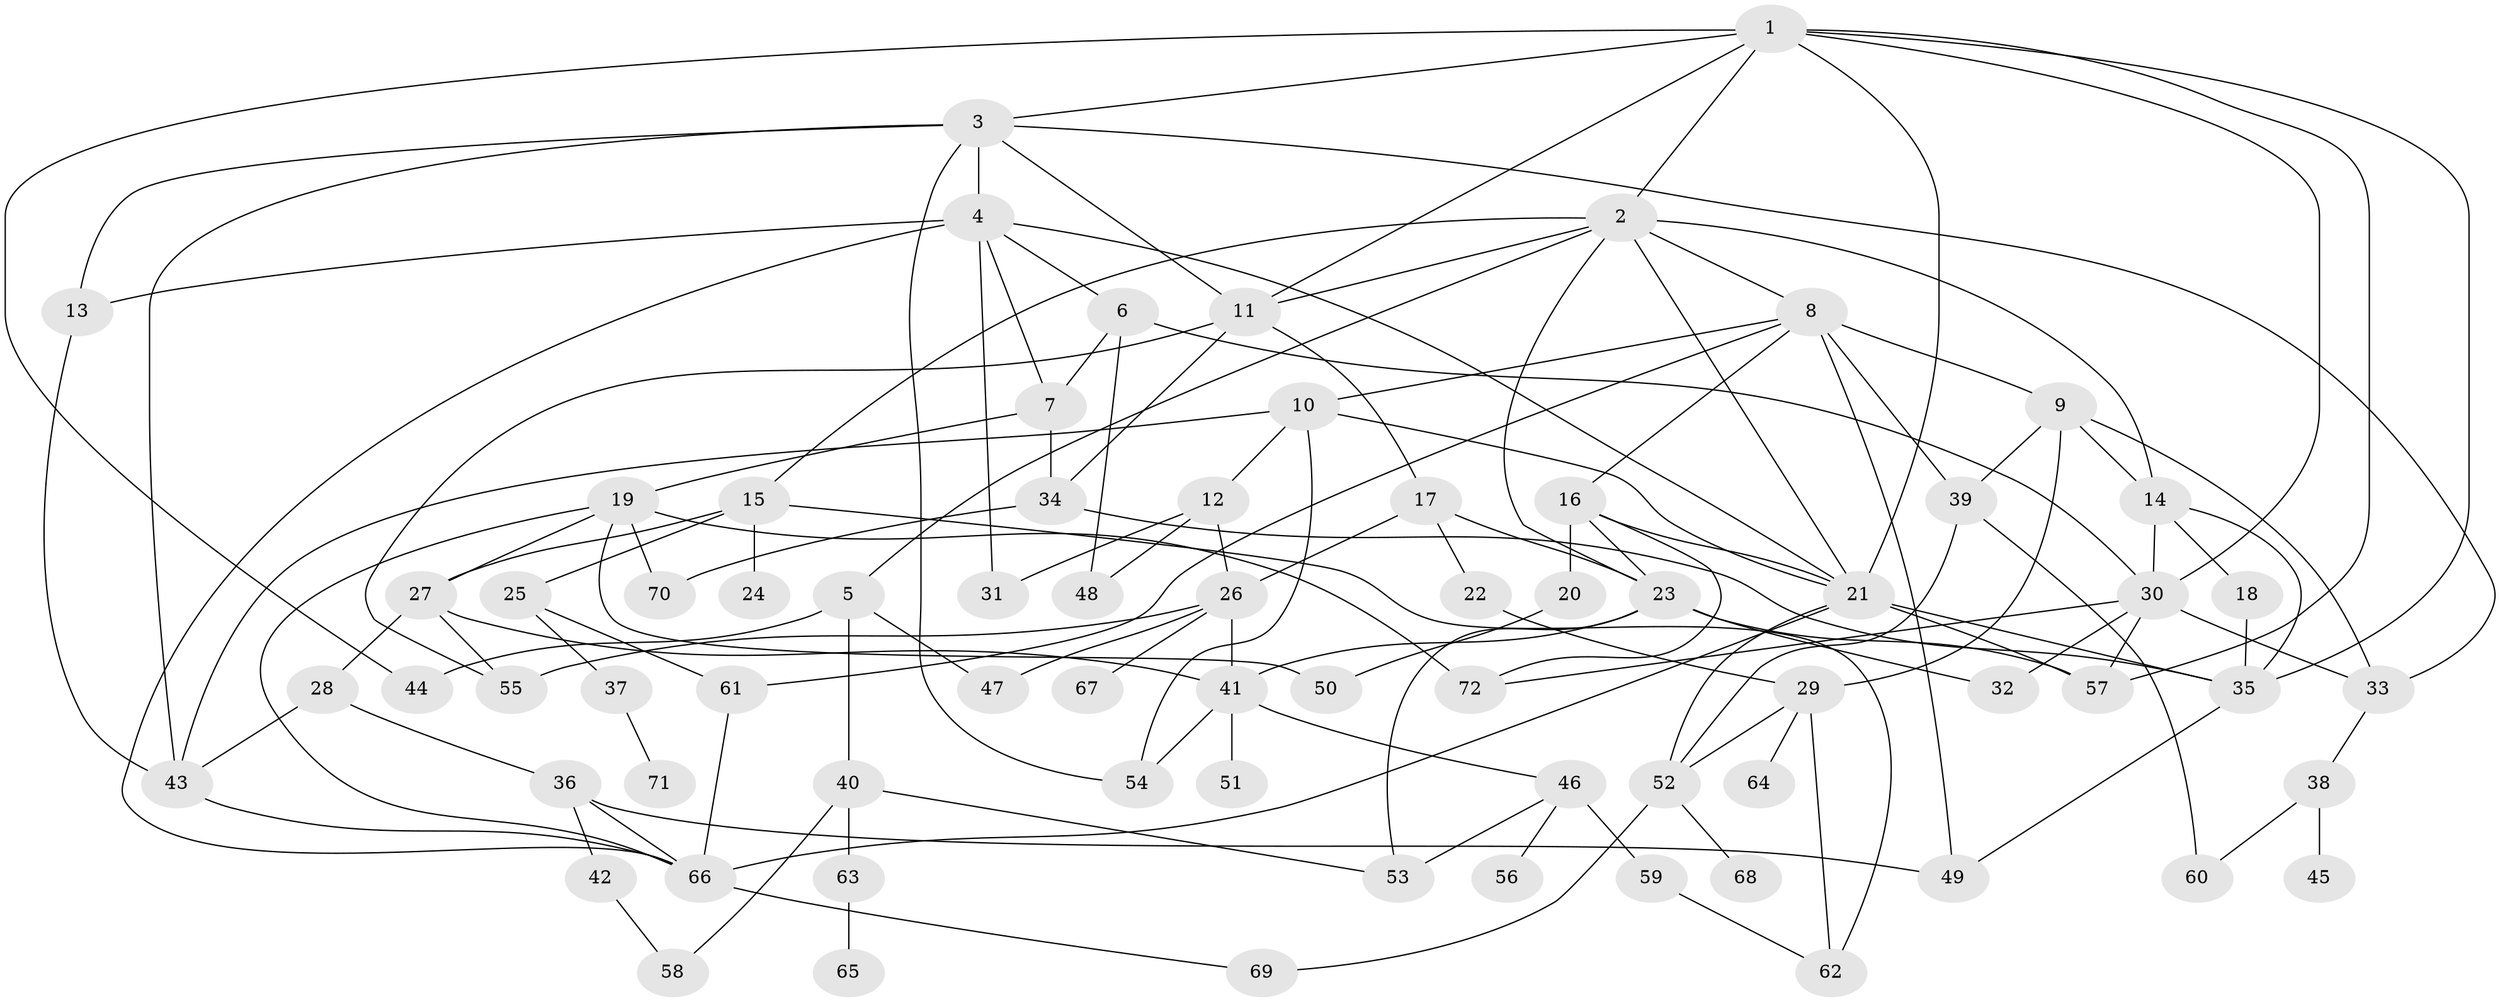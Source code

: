 // original degree distribution, {5: 0.07692307692307693, 7: 0.04895104895104895, 9: 0.006993006993006993, 4: 0.13986013986013987, 6: 0.027972027972027972, 1: 0.1958041958041958, 8: 0.006993006993006993, 3: 0.1888111888111888, 2: 0.3076923076923077}
// Generated by graph-tools (version 1.1) at 2025/34/03/09/25 02:34:01]
// undirected, 72 vertices, 133 edges
graph export_dot {
graph [start="1"]
  node [color=gray90,style=filled];
  1;
  2;
  3;
  4;
  5;
  6;
  7;
  8;
  9;
  10;
  11;
  12;
  13;
  14;
  15;
  16;
  17;
  18;
  19;
  20;
  21;
  22;
  23;
  24;
  25;
  26;
  27;
  28;
  29;
  30;
  31;
  32;
  33;
  34;
  35;
  36;
  37;
  38;
  39;
  40;
  41;
  42;
  43;
  44;
  45;
  46;
  47;
  48;
  49;
  50;
  51;
  52;
  53;
  54;
  55;
  56;
  57;
  58;
  59;
  60;
  61;
  62;
  63;
  64;
  65;
  66;
  67;
  68;
  69;
  70;
  71;
  72;
  1 -- 2 [weight=1.0];
  1 -- 3 [weight=1.0];
  1 -- 11 [weight=1.0];
  1 -- 21 [weight=1.0];
  1 -- 30 [weight=1.0];
  1 -- 35 [weight=1.0];
  1 -- 44 [weight=1.0];
  1 -- 57 [weight=1.0];
  2 -- 5 [weight=1.0];
  2 -- 8 [weight=1.0];
  2 -- 11 [weight=1.0];
  2 -- 14 [weight=1.0];
  2 -- 15 [weight=1.0];
  2 -- 21 [weight=1.0];
  2 -- 23 [weight=1.0];
  3 -- 4 [weight=3.0];
  3 -- 11 [weight=1.0];
  3 -- 13 [weight=1.0];
  3 -- 33 [weight=1.0];
  3 -- 43 [weight=1.0];
  3 -- 54 [weight=1.0];
  4 -- 6 [weight=1.0];
  4 -- 7 [weight=1.0];
  4 -- 13 [weight=2.0];
  4 -- 21 [weight=1.0];
  4 -- 31 [weight=1.0];
  4 -- 66 [weight=1.0];
  5 -- 40 [weight=1.0];
  5 -- 44 [weight=1.0];
  5 -- 47 [weight=1.0];
  6 -- 7 [weight=1.0];
  6 -- 30 [weight=1.0];
  6 -- 48 [weight=2.0];
  7 -- 19 [weight=1.0];
  7 -- 34 [weight=1.0];
  8 -- 9 [weight=1.0];
  8 -- 10 [weight=1.0];
  8 -- 16 [weight=1.0];
  8 -- 39 [weight=1.0];
  8 -- 49 [weight=1.0];
  8 -- 61 [weight=1.0];
  9 -- 14 [weight=1.0];
  9 -- 29 [weight=1.0];
  9 -- 33 [weight=1.0];
  9 -- 39 [weight=2.0];
  10 -- 12 [weight=1.0];
  10 -- 21 [weight=1.0];
  10 -- 43 [weight=1.0];
  10 -- 54 [weight=1.0];
  11 -- 17 [weight=1.0];
  11 -- 34 [weight=1.0];
  11 -- 55 [weight=1.0];
  12 -- 26 [weight=1.0];
  12 -- 31 [weight=1.0];
  12 -- 48 [weight=1.0];
  13 -- 43 [weight=1.0];
  14 -- 18 [weight=1.0];
  14 -- 30 [weight=1.0];
  14 -- 35 [weight=1.0];
  15 -- 24 [weight=1.0];
  15 -- 25 [weight=1.0];
  15 -- 27 [weight=1.0];
  15 -- 62 [weight=1.0];
  16 -- 20 [weight=1.0];
  16 -- 21 [weight=1.0];
  16 -- 23 [weight=1.0];
  16 -- 72 [weight=1.0];
  17 -- 22 [weight=1.0];
  17 -- 23 [weight=1.0];
  17 -- 26 [weight=1.0];
  18 -- 35 [weight=3.0];
  19 -- 27 [weight=1.0];
  19 -- 50 [weight=1.0];
  19 -- 66 [weight=1.0];
  19 -- 70 [weight=1.0];
  19 -- 72 [weight=1.0];
  20 -- 50 [weight=1.0];
  21 -- 35 [weight=3.0];
  21 -- 52 [weight=1.0];
  21 -- 57 [weight=1.0];
  21 -- 66 [weight=2.0];
  22 -- 29 [weight=1.0];
  23 -- 32 [weight=1.0];
  23 -- 41 [weight=1.0];
  23 -- 53 [weight=1.0];
  23 -- 57 [weight=1.0];
  25 -- 37 [weight=1.0];
  25 -- 61 [weight=1.0];
  26 -- 41 [weight=1.0];
  26 -- 47 [weight=1.0];
  26 -- 55 [weight=1.0];
  26 -- 67 [weight=1.0];
  27 -- 28 [weight=1.0];
  27 -- 41 [weight=2.0];
  27 -- 55 [weight=1.0];
  28 -- 36 [weight=1.0];
  28 -- 43 [weight=1.0];
  29 -- 52 [weight=1.0];
  29 -- 62 [weight=1.0];
  29 -- 64 [weight=1.0];
  30 -- 32 [weight=1.0];
  30 -- 33 [weight=1.0];
  30 -- 57 [weight=1.0];
  30 -- 72 [weight=1.0];
  33 -- 38 [weight=1.0];
  34 -- 35 [weight=1.0];
  34 -- 70 [weight=1.0];
  35 -- 49 [weight=1.0];
  36 -- 42 [weight=1.0];
  36 -- 49 [weight=1.0];
  36 -- 66 [weight=1.0];
  37 -- 71 [weight=1.0];
  38 -- 45 [weight=1.0];
  38 -- 60 [weight=1.0];
  39 -- 52 [weight=1.0];
  39 -- 60 [weight=1.0];
  40 -- 53 [weight=1.0];
  40 -- 58 [weight=1.0];
  40 -- 63 [weight=1.0];
  41 -- 46 [weight=1.0];
  41 -- 51 [weight=3.0];
  41 -- 54 [weight=1.0];
  42 -- 58 [weight=1.0];
  43 -- 66 [weight=1.0];
  46 -- 53 [weight=1.0];
  46 -- 56 [weight=1.0];
  46 -- 59 [weight=1.0];
  52 -- 68 [weight=1.0];
  52 -- 69 [weight=1.0];
  59 -- 62 [weight=1.0];
  61 -- 66 [weight=1.0];
  63 -- 65 [weight=1.0];
  66 -- 69 [weight=1.0];
}
